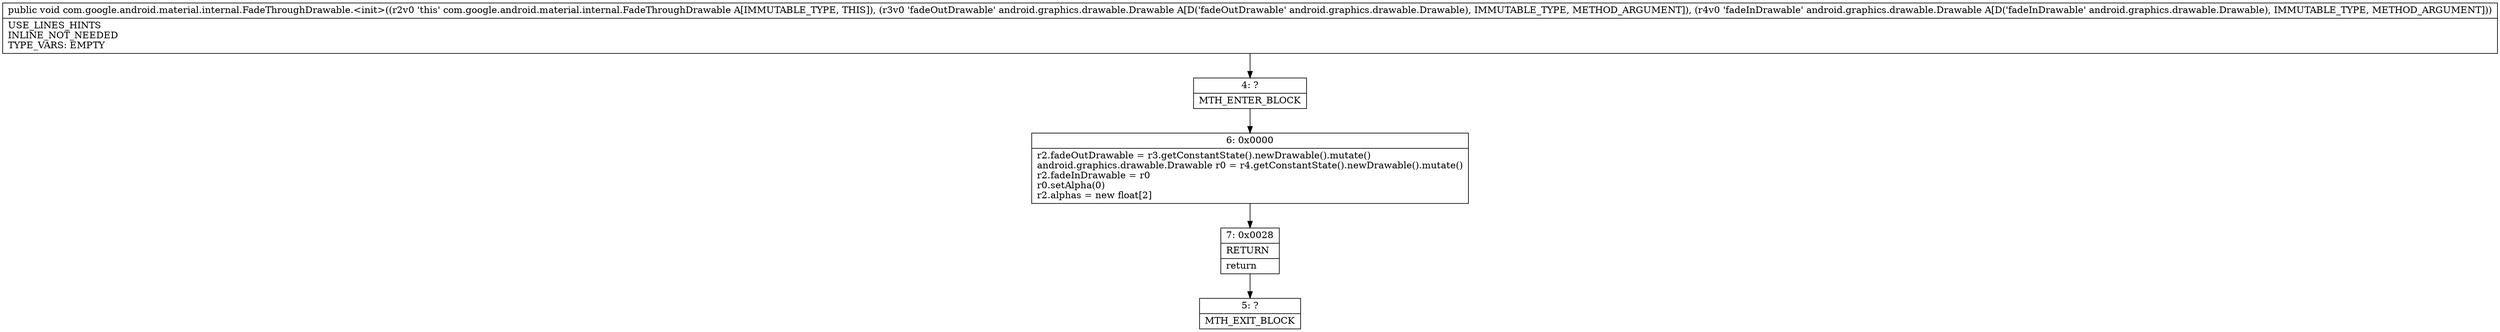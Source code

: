 digraph "CFG forcom.google.android.material.internal.FadeThroughDrawable.\<init\>(Landroid\/graphics\/drawable\/Drawable;Landroid\/graphics\/drawable\/Drawable;)V" {
Node_4 [shape=record,label="{4\:\ ?|MTH_ENTER_BLOCK\l}"];
Node_6 [shape=record,label="{6\:\ 0x0000|r2.fadeOutDrawable = r3.getConstantState().newDrawable().mutate()\landroid.graphics.drawable.Drawable r0 = r4.getConstantState().newDrawable().mutate()\lr2.fadeInDrawable = r0\lr0.setAlpha(0)\lr2.alphas = new float[2]\l}"];
Node_7 [shape=record,label="{7\:\ 0x0028|RETURN\l|return\l}"];
Node_5 [shape=record,label="{5\:\ ?|MTH_EXIT_BLOCK\l}"];
MethodNode[shape=record,label="{public void com.google.android.material.internal.FadeThroughDrawable.\<init\>((r2v0 'this' com.google.android.material.internal.FadeThroughDrawable A[IMMUTABLE_TYPE, THIS]), (r3v0 'fadeOutDrawable' android.graphics.drawable.Drawable A[D('fadeOutDrawable' android.graphics.drawable.Drawable), IMMUTABLE_TYPE, METHOD_ARGUMENT]), (r4v0 'fadeInDrawable' android.graphics.drawable.Drawable A[D('fadeInDrawable' android.graphics.drawable.Drawable), IMMUTABLE_TYPE, METHOD_ARGUMENT]))  | USE_LINES_HINTS\lINLINE_NOT_NEEDED\lTYPE_VARS: EMPTY\l}"];
MethodNode -> Node_4;Node_4 -> Node_6;
Node_6 -> Node_7;
Node_7 -> Node_5;
}


